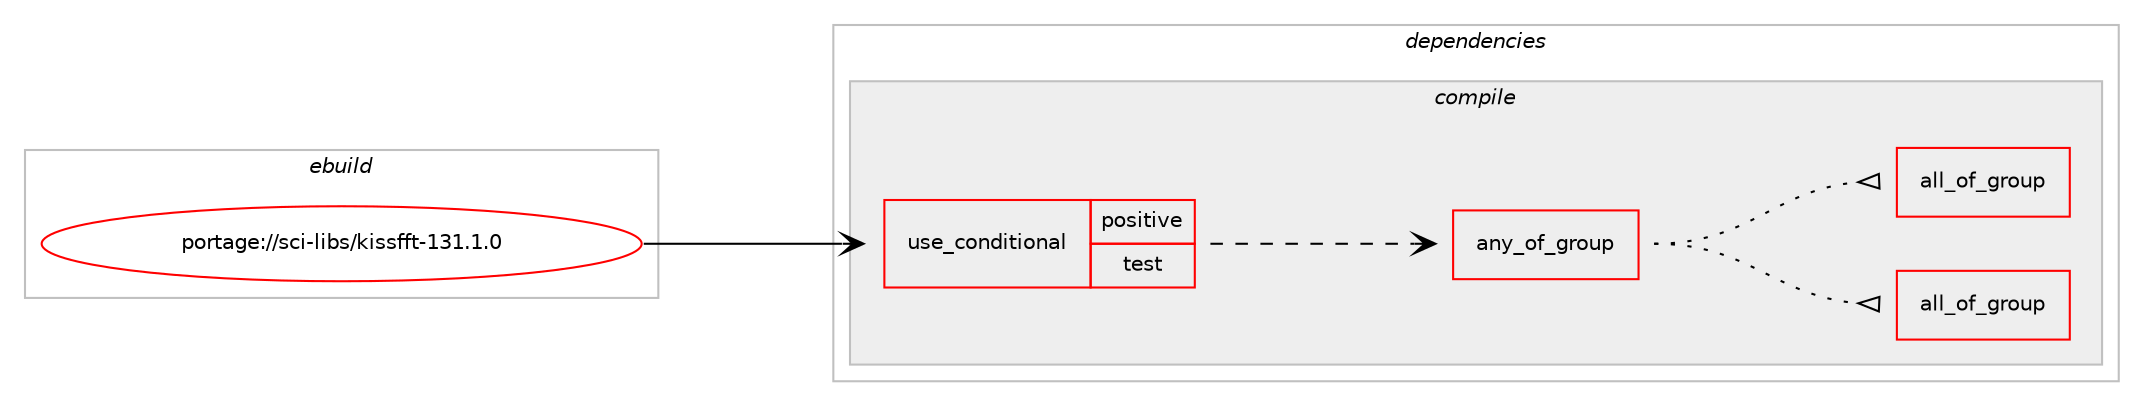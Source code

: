 digraph prolog {

# *************
# Graph options
# *************

newrank=true;
concentrate=true;
compound=true;
graph [rankdir=LR,fontname=Helvetica,fontsize=10,ranksep=1.5];#, ranksep=2.5, nodesep=0.2];
edge  [arrowhead=vee];
node  [fontname=Helvetica,fontsize=10];

# **********
# The ebuild
# **********

subgraph cluster_leftcol {
color=gray;
rank=same;
label=<<i>ebuild</i>>;
id [label="portage://sci-libs/kissfft-131.1.0", color=red, width=4, href="../sci-libs/kissfft-131.1.0.svg"];
}

# ****************
# The dependencies
# ****************

subgraph cluster_midcol {
color=gray;
label=<<i>dependencies</i>>;
subgraph cluster_compile {
fillcolor="#eeeeee";
style=filled;
label=<<i>compile</i>>;
subgraph cond10546 {
dependency15477 [label=<<TABLE BORDER="0" CELLBORDER="1" CELLSPACING="0" CELLPADDING="4"><TR><TD ROWSPAN="3" CELLPADDING="10">use_conditional</TD></TR><TR><TD>positive</TD></TR><TR><TD>test</TD></TR></TABLE>>, shape=none, color=red];
# *** BEGIN UNKNOWN DEPENDENCY TYPE (TODO) ***
# dependency15477 -> package_dependency(portage://sci-libs/kissfft-131.1.0,install,no,sci-libs,fftw,none,[,,],[slot(3.0)],[])
# *** END UNKNOWN DEPENDENCY TYPE (TODO) ***

subgraph any147 {
dependency15478 [label=<<TABLE BORDER="0" CELLBORDER="1" CELLSPACING="0" CELLPADDING="4"><TR><TD CELLPADDING="10">any_of_group</TD></TR></TABLE>>, shape=none, color=red];subgraph all2 {
dependency15479 [label=<<TABLE BORDER="0" CELLBORDER="1" CELLSPACING="0" CELLPADDING="4"><TR><TD CELLPADDING="10">all_of_group</TD></TR></TABLE>>, shape=none, color=red];# *** BEGIN UNKNOWN DEPENDENCY TYPE (TODO) ***
# dependency15479 -> package_dependency(portage://sci-libs/kissfft-131.1.0,install,no,dev-lang,python,none,[,,],[slot(3.11)],[])
# *** END UNKNOWN DEPENDENCY TYPE (TODO) ***

# *** BEGIN UNKNOWN DEPENDENCY TYPE (TODO) ***
# dependency15479 -> package_dependency(portage://sci-libs/kissfft-131.1.0,install,no,dev-python,numpy,none,[,,],[],[use(enable(python_targets_python3_11),negative)])
# *** END UNKNOWN DEPENDENCY TYPE (TODO) ***

}
dependency15478:e -> dependency15479:w [weight=20,style="dotted",arrowhead="oinv"];
subgraph all3 {
dependency15480 [label=<<TABLE BORDER="0" CELLBORDER="1" CELLSPACING="0" CELLPADDING="4"><TR><TD CELLPADDING="10">all_of_group</TD></TR></TABLE>>, shape=none, color=red];# *** BEGIN UNKNOWN DEPENDENCY TYPE (TODO) ***
# dependency15480 -> package_dependency(portage://sci-libs/kissfft-131.1.0,install,no,dev-lang,python,none,[,,],[slot(3.10)],[])
# *** END UNKNOWN DEPENDENCY TYPE (TODO) ***

# *** BEGIN UNKNOWN DEPENDENCY TYPE (TODO) ***
# dependency15480 -> package_dependency(portage://sci-libs/kissfft-131.1.0,install,no,dev-python,numpy,none,[,,],[],[use(enable(python_targets_python3_10),negative)])
# *** END UNKNOWN DEPENDENCY TYPE (TODO) ***

}
dependency15478:e -> dependency15480:w [weight=20,style="dotted",arrowhead="oinv"];
}
dependency15477:e -> dependency15478:w [weight=20,style="dashed",arrowhead="vee"];
}
id:e -> dependency15477:w [weight=20,style="solid",arrowhead="vee"];
}
subgraph cluster_compileandrun {
fillcolor="#eeeeee";
style=filled;
label=<<i>compile and run</i>>;
}
subgraph cluster_run {
fillcolor="#eeeeee";
style=filled;
label=<<i>run</i>>;
}
}

# **************
# The candidates
# **************

subgraph cluster_choices {
rank=same;
color=gray;
label=<<i>candidates</i>>;

}

}
